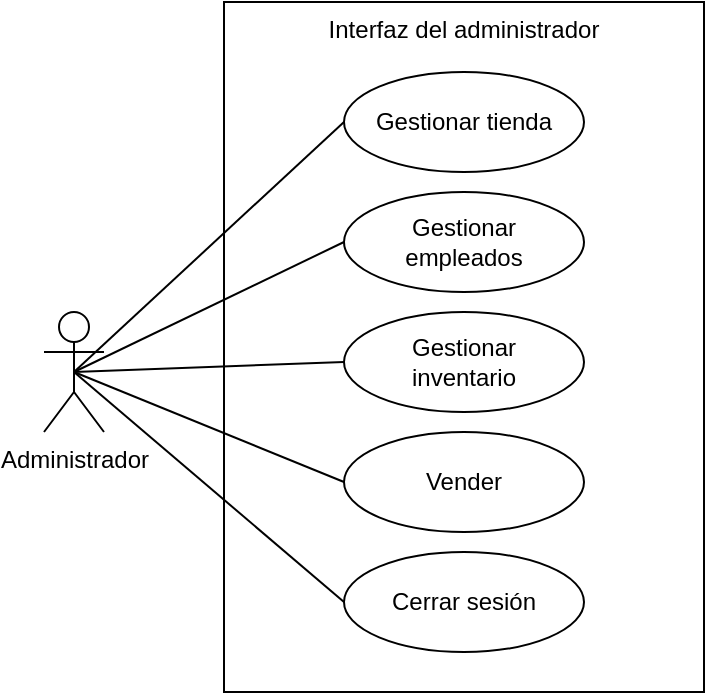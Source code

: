 <mxfile version="22.1.7" type="github">
  <diagram name="Página-1" id="M6_18z1VO_cviNgwQ7OC">
    <mxGraphModel dx="1050" dy="522" grid="1" gridSize="10" guides="1" tooltips="1" connect="1" arrows="1" fold="1" page="1" pageScale="1" pageWidth="1169" pageHeight="827" math="0" shadow="0">
      <root>
        <mxCell id="0" />
        <mxCell id="1" parent="0" />
        <mxCell id="s5lTA3ceWpcnxo7ulK9B-1" value="Administrador" style="shape=umlActor;verticalLabelPosition=bottom;verticalAlign=top;html=1;outlineConnect=0;fillColor=none;" vertex="1" parent="1">
          <mxGeometry x="50" y="215" width="30" height="60" as="geometry" />
        </mxCell>
        <mxCell id="s5lTA3ceWpcnxo7ulK9B-4" value="Interfaz del administrador" style="rounded=0;whiteSpace=wrap;html=1;fillColor=none;verticalAlign=top;" vertex="1" parent="1">
          <mxGeometry x="140" y="60" width="240" height="345" as="geometry" />
        </mxCell>
        <mxCell id="s5lTA3ceWpcnxo7ulK9B-5" value="Gestionar tienda" style="ellipse;whiteSpace=wrap;html=1;fillColor=none;" vertex="1" parent="1">
          <mxGeometry x="200" y="95" width="120" height="50" as="geometry" />
        </mxCell>
        <mxCell id="s5lTA3ceWpcnxo7ulK9B-6" value="Gestionar &lt;br&gt;empleados" style="ellipse;whiteSpace=wrap;html=1;fillColor=none;" vertex="1" parent="1">
          <mxGeometry x="200" y="155" width="120" height="50" as="geometry" />
        </mxCell>
        <mxCell id="s5lTA3ceWpcnxo7ulK9B-7" value="Vender" style="ellipse;whiteSpace=wrap;html=1;fillColor=none;" vertex="1" parent="1">
          <mxGeometry x="200" y="275" width="120" height="50" as="geometry" />
        </mxCell>
        <mxCell id="s5lTA3ceWpcnxo7ulK9B-8" value="Gestionar&lt;br&gt;inventario" style="ellipse;whiteSpace=wrap;html=1;fillColor=none;" vertex="1" parent="1">
          <mxGeometry x="200" y="215" width="120" height="50" as="geometry" />
        </mxCell>
        <mxCell id="s5lTA3ceWpcnxo7ulK9B-9" value="Cerrar sesión" style="ellipse;whiteSpace=wrap;html=1;fillColor=none;" vertex="1" parent="1">
          <mxGeometry x="200" y="335" width="120" height="50" as="geometry" />
        </mxCell>
        <mxCell id="s5lTA3ceWpcnxo7ulK9B-10" value="" style="endArrow=none;html=1;rounded=0;exitX=0.5;exitY=0.5;exitDx=0;exitDy=0;exitPerimeter=0;entryX=0;entryY=0.5;entryDx=0;entryDy=0;" edge="1" parent="1" source="s5lTA3ceWpcnxo7ulK9B-1" target="s5lTA3ceWpcnxo7ulK9B-5">
          <mxGeometry width="50" height="50" relative="1" as="geometry">
            <mxPoint x="-50" y="395" as="sourcePoint" />
            <mxPoint y="345" as="targetPoint" />
          </mxGeometry>
        </mxCell>
        <mxCell id="s5lTA3ceWpcnxo7ulK9B-11" value="" style="endArrow=none;html=1;rounded=0;exitX=0.5;exitY=0.5;exitDx=0;exitDy=0;exitPerimeter=0;entryX=0;entryY=0.5;entryDx=0;entryDy=0;" edge="1" parent="1" source="s5lTA3ceWpcnxo7ulK9B-1" target="s5lTA3ceWpcnxo7ulK9B-6">
          <mxGeometry width="50" height="50" relative="1" as="geometry">
            <mxPoint x="55" y="235" as="sourcePoint" />
            <mxPoint x="210" y="130" as="targetPoint" />
          </mxGeometry>
        </mxCell>
        <mxCell id="s5lTA3ceWpcnxo7ulK9B-12" value="" style="endArrow=none;html=1;rounded=0;entryX=0;entryY=0.5;entryDx=0;entryDy=0;exitX=0.5;exitY=0.5;exitDx=0;exitDy=0;exitPerimeter=0;" edge="1" parent="1" source="s5lTA3ceWpcnxo7ulK9B-1" target="s5lTA3ceWpcnxo7ulK9B-8">
          <mxGeometry width="50" height="50" relative="1" as="geometry">
            <mxPoint x="55" y="235" as="sourcePoint" />
            <mxPoint x="210" y="190" as="targetPoint" />
          </mxGeometry>
        </mxCell>
        <mxCell id="s5lTA3ceWpcnxo7ulK9B-13" value="" style="endArrow=none;html=1;rounded=0;entryX=0;entryY=0.5;entryDx=0;entryDy=0;exitX=0.5;exitY=0.5;exitDx=0;exitDy=0;exitPerimeter=0;" edge="1" parent="1" source="s5lTA3ceWpcnxo7ulK9B-1" target="s5lTA3ceWpcnxo7ulK9B-7">
          <mxGeometry width="50" height="50" relative="1" as="geometry">
            <mxPoint x="55" y="235" as="sourcePoint" />
            <mxPoint x="210" y="250" as="targetPoint" />
          </mxGeometry>
        </mxCell>
        <mxCell id="s5lTA3ceWpcnxo7ulK9B-14" value="" style="endArrow=none;html=1;rounded=0;exitX=0.5;exitY=0.5;exitDx=0;exitDy=0;exitPerimeter=0;entryX=0;entryY=0.5;entryDx=0;entryDy=0;" edge="1" parent="1" source="s5lTA3ceWpcnxo7ulK9B-1" target="s5lTA3ceWpcnxo7ulK9B-9">
          <mxGeometry width="50" height="50" relative="1" as="geometry">
            <mxPoint x="55" y="235" as="sourcePoint" />
            <mxPoint x="210" y="310" as="targetPoint" />
          </mxGeometry>
        </mxCell>
      </root>
    </mxGraphModel>
  </diagram>
</mxfile>
